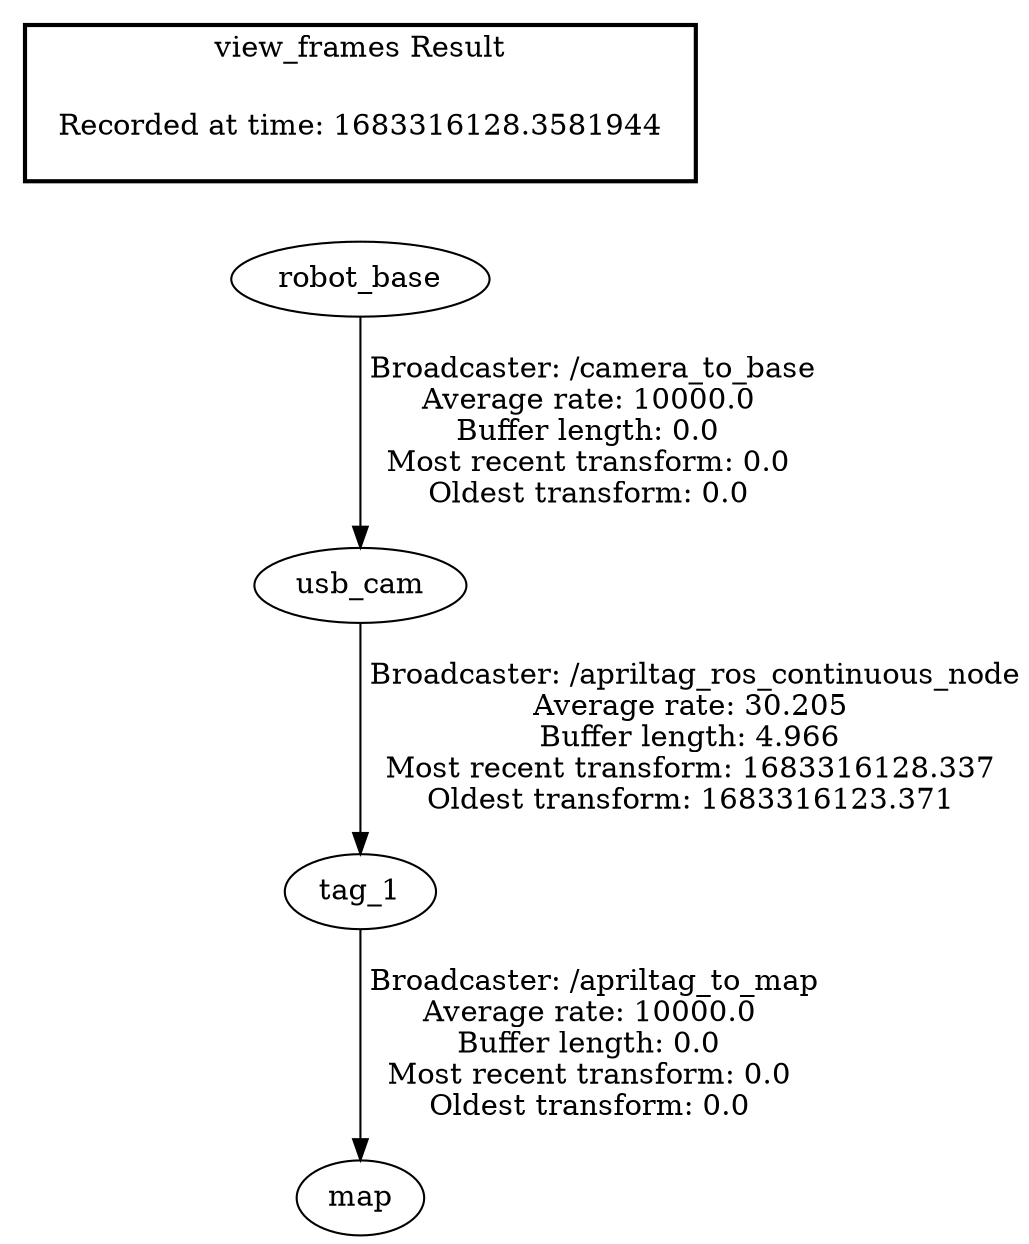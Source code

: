 digraph G {
"tag_1" -> "map"[label=" Broadcaster: /apriltag_to_map\nAverage rate: 10000.0\nBuffer length: 0.0\nMost recent transform: 0.0\nOldest transform: 0.0\n"];
"usb_cam" -> "tag_1"[label=" Broadcaster: /apriltag_ros_continuous_node\nAverage rate: 30.205\nBuffer length: 4.966\nMost recent transform: 1683316128.337\nOldest transform: 1683316123.371\n"];
"robot_base" -> "usb_cam"[label=" Broadcaster: /camera_to_base\nAverage rate: 10000.0\nBuffer length: 0.0\nMost recent transform: 0.0\nOldest transform: 0.0\n"];
edge [style=invis];
 subgraph cluster_legend { style=bold; color=black; label ="view_frames Result";
"Recorded at time: 1683316128.3581944"[ shape=plaintext ] ;
}->"robot_base";
}